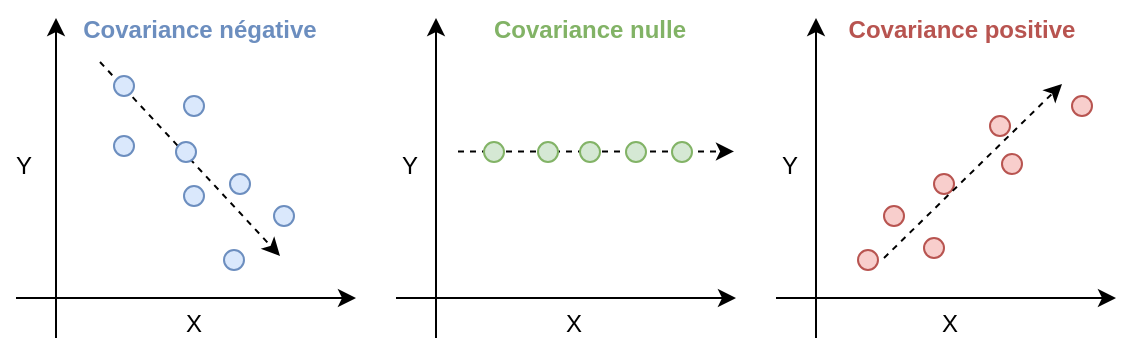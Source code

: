 <mxfile version="15.5.6" type="device"><diagram id="uoVqItjMvez4jv71amy_" name="Page-1"><mxGraphModel dx="813" dy="462" grid="0" gridSize="10" guides="1" tooltips="1" connect="1" arrows="1" fold="1" page="0" pageScale="1" pageWidth="827" pageHeight="1169" math="0" shadow="0"><root><mxCell id="0"/><mxCell id="1" parent="0"/><mxCell id="Dv2pYU81IO_f1xFBnGWM-37" value="" style="endArrow=classic;html=1;rounded=0;dashed=1;" edge="1" parent="1"><mxGeometry width="50" height="50" relative="1" as="geometry"><mxPoint x="301" y="336.71" as="sourcePoint"/><mxPoint x="439" y="336.71" as="targetPoint"/></mxGeometry></mxCell><mxCell id="Dv2pYU81IO_f1xFBnGWM-28" value="" style="endArrow=classic;html=1;rounded=0;dashed=1;" edge="1" parent="1"><mxGeometry width="50" height="50" relative="1" as="geometry"><mxPoint x="122" y="292" as="sourcePoint"/><mxPoint x="212" y="389" as="targetPoint"/></mxGeometry></mxCell><mxCell id="Dv2pYU81IO_f1xFBnGWM-1" value="" style="endArrow=classic;html=1;rounded=0;" edge="1" parent="1"><mxGeometry width="50" height="50" relative="1" as="geometry"><mxPoint x="80" y="410" as="sourcePoint"/><mxPoint x="250" y="410" as="targetPoint"/></mxGeometry></mxCell><mxCell id="Dv2pYU81IO_f1xFBnGWM-2" value="" style="endArrow=classic;html=1;rounded=0;" edge="1" parent="1"><mxGeometry width="50" height="50" relative="1" as="geometry"><mxPoint x="100" y="430" as="sourcePoint"/><mxPoint x="100" y="270" as="targetPoint"/></mxGeometry></mxCell><mxCell id="Dv2pYU81IO_f1xFBnGWM-3" value="" style="endArrow=classic;html=1;rounded=0;" edge="1" parent="1"><mxGeometry width="50" height="50" relative="1" as="geometry"><mxPoint x="460" y="410" as="sourcePoint"/><mxPoint x="630" y="410" as="targetPoint"/></mxGeometry></mxCell><mxCell id="Dv2pYU81IO_f1xFBnGWM-4" value="" style="endArrow=classic;html=1;rounded=0;" edge="1" parent="1"><mxGeometry width="50" height="50" relative="1" as="geometry"><mxPoint x="480" y="430" as="sourcePoint"/><mxPoint x="480" y="270" as="targetPoint"/></mxGeometry></mxCell><mxCell id="Dv2pYU81IO_f1xFBnGWM-5" value="" style="endArrow=classic;html=1;rounded=0;" edge="1" parent="1"><mxGeometry width="50" height="50" relative="1" as="geometry"><mxPoint x="270" y="410" as="sourcePoint"/><mxPoint x="440" y="410" as="targetPoint"/></mxGeometry></mxCell><mxCell id="Dv2pYU81IO_f1xFBnGWM-6" value="" style="endArrow=classic;html=1;rounded=0;" edge="1" parent="1"><mxGeometry width="50" height="50" relative="1" as="geometry"><mxPoint x="290" y="430" as="sourcePoint"/><mxPoint x="290" y="270" as="targetPoint"/></mxGeometry></mxCell><mxCell id="Dv2pYU81IO_f1xFBnGWM-8" value="" style="ellipse;whiteSpace=wrap;html=1;aspect=fixed;fillColor=#dae8fc;strokeColor=#6c8ebf;" vertex="1" parent="1"><mxGeometry x="129" y="299" width="10" height="10" as="geometry"/></mxCell><mxCell id="Dv2pYU81IO_f1xFBnGWM-9" value="" style="ellipse;whiteSpace=wrap;html=1;aspect=fixed;fillColor=#dae8fc;strokeColor=#6c8ebf;" vertex="1" parent="1"><mxGeometry x="129" y="329" width="10" height="10" as="geometry"/></mxCell><mxCell id="Dv2pYU81IO_f1xFBnGWM-10" value="" style="ellipse;whiteSpace=wrap;html=1;aspect=fixed;fillColor=#dae8fc;strokeColor=#6c8ebf;" vertex="1" parent="1"><mxGeometry x="164" y="309" width="10" height="10" as="geometry"/></mxCell><mxCell id="Dv2pYU81IO_f1xFBnGWM-11" value="" style="ellipse;whiteSpace=wrap;html=1;aspect=fixed;fillColor=#dae8fc;strokeColor=#6c8ebf;" vertex="1" parent="1"><mxGeometry x="160" y="332" width="10" height="10" as="geometry"/></mxCell><mxCell id="Dv2pYU81IO_f1xFBnGWM-12" value="" style="ellipse;whiteSpace=wrap;html=1;aspect=fixed;fillColor=#dae8fc;strokeColor=#6c8ebf;" vertex="1" parent="1"><mxGeometry x="164" y="354" width="10" height="10" as="geometry"/></mxCell><mxCell id="Dv2pYU81IO_f1xFBnGWM-13" value="" style="ellipse;whiteSpace=wrap;html=1;aspect=fixed;fillColor=#dae8fc;strokeColor=#6c8ebf;" vertex="1" parent="1"><mxGeometry x="187" y="348" width="10" height="10" as="geometry"/></mxCell><mxCell id="Dv2pYU81IO_f1xFBnGWM-14" value="" style="ellipse;whiteSpace=wrap;html=1;aspect=fixed;fillColor=#dae8fc;strokeColor=#6c8ebf;" vertex="1" parent="1"><mxGeometry x="184" y="386" width="10" height="10" as="geometry"/></mxCell><mxCell id="Dv2pYU81IO_f1xFBnGWM-15" value="" style="ellipse;whiteSpace=wrap;html=1;aspect=fixed;fillColor=#dae8fc;strokeColor=#6c8ebf;" vertex="1" parent="1"><mxGeometry x="209" y="364" width="10" height="10" as="geometry"/></mxCell><mxCell id="Dv2pYU81IO_f1xFBnGWM-20" value="X" style="text;html=1;strokeColor=none;fillColor=none;align=center;verticalAlign=middle;whiteSpace=wrap;rounded=0;" vertex="1" parent="1"><mxGeometry x="139" y="412" width="60" height="21" as="geometry"/></mxCell><mxCell id="Dv2pYU81IO_f1xFBnGWM-21" value="X" style="text;html=1;strokeColor=none;fillColor=none;align=center;verticalAlign=middle;whiteSpace=wrap;rounded=0;" vertex="1" parent="1"><mxGeometry x="329" y="412" width="60" height="21" as="geometry"/></mxCell><mxCell id="Dv2pYU81IO_f1xFBnGWM-22" value="X" style="text;html=1;strokeColor=none;fillColor=none;align=center;verticalAlign=middle;whiteSpace=wrap;rounded=0;" vertex="1" parent="1"><mxGeometry x="517" y="412" width="60" height="21" as="geometry"/></mxCell><mxCell id="Dv2pYU81IO_f1xFBnGWM-25" value="Y" style="text;html=1;strokeColor=none;fillColor=none;align=center;verticalAlign=middle;whiteSpace=wrap;rounded=0;" vertex="1" parent="1"><mxGeometry x="73" y="333" width="22" height="21" as="geometry"/></mxCell><mxCell id="Dv2pYU81IO_f1xFBnGWM-26" value="Y" style="text;html=1;strokeColor=none;fillColor=none;align=center;verticalAlign=middle;whiteSpace=wrap;rounded=0;" vertex="1" parent="1"><mxGeometry x="266" y="333" width="22" height="21" as="geometry"/></mxCell><mxCell id="Dv2pYU81IO_f1xFBnGWM-27" value="Y" style="text;html=1;strokeColor=none;fillColor=none;align=center;verticalAlign=middle;whiteSpace=wrap;rounded=0;" vertex="1" parent="1"><mxGeometry x="456" y="333" width="22" height="21" as="geometry"/></mxCell><mxCell id="Dv2pYU81IO_f1xFBnGWM-31" value="" style="ellipse;whiteSpace=wrap;html=1;aspect=fixed;fillColor=#d5e8d4;strokeColor=#82b366;" vertex="1" parent="1"><mxGeometry x="314" y="332" width="10" height="10" as="geometry"/></mxCell><mxCell id="Dv2pYU81IO_f1xFBnGWM-32" value="" style="ellipse;whiteSpace=wrap;html=1;aspect=fixed;fillColor=#d5e8d4;strokeColor=#82b366;" vertex="1" parent="1"><mxGeometry x="362" y="332" width="10" height="10" as="geometry"/></mxCell><mxCell id="Dv2pYU81IO_f1xFBnGWM-33" value="" style="ellipse;whiteSpace=wrap;html=1;aspect=fixed;fillColor=#d5e8d4;strokeColor=#82b366;" vertex="1" parent="1"><mxGeometry x="385" y="332" width="10" height="10" as="geometry"/></mxCell><mxCell id="Dv2pYU81IO_f1xFBnGWM-34" value="" style="ellipse;whiteSpace=wrap;html=1;aspect=fixed;fillColor=#d5e8d4;strokeColor=#82b366;" vertex="1" parent="1"><mxGeometry x="341" y="332" width="10" height="10" as="geometry"/></mxCell><mxCell id="Dv2pYU81IO_f1xFBnGWM-36" value="" style="ellipse;whiteSpace=wrap;html=1;aspect=fixed;fillColor=#d5e8d4;strokeColor=#82b366;" vertex="1" parent="1"><mxGeometry x="408" y="332" width="10" height="10" as="geometry"/></mxCell><mxCell id="Dv2pYU81IO_f1xFBnGWM-38" value="" style="ellipse;whiteSpace=wrap;html=1;aspect=fixed;fillColor=#f8cecc;strokeColor=#b85450;" vertex="1" parent="1"><mxGeometry x="501" y="386" width="10" height="10" as="geometry"/></mxCell><mxCell id="Dv2pYU81IO_f1xFBnGWM-39" value="" style="ellipse;whiteSpace=wrap;html=1;aspect=fixed;fillColor=#f8cecc;strokeColor=#b85450;" vertex="1" parent="1"><mxGeometry x="514" y="364" width="10" height="10" as="geometry"/></mxCell><mxCell id="Dv2pYU81IO_f1xFBnGWM-40" value="" style="ellipse;whiteSpace=wrap;html=1;aspect=fixed;fillColor=#f8cecc;strokeColor=#b85450;" vertex="1" parent="1"><mxGeometry x="539" y="348" width="10" height="10" as="geometry"/></mxCell><mxCell id="Dv2pYU81IO_f1xFBnGWM-41" value="" style="ellipse;whiteSpace=wrap;html=1;aspect=fixed;fillColor=#f8cecc;strokeColor=#b85450;" vertex="1" parent="1"><mxGeometry x="573" y="338" width="10" height="10" as="geometry"/></mxCell><mxCell id="Dv2pYU81IO_f1xFBnGWM-42" value="" style="ellipse;whiteSpace=wrap;html=1;aspect=fixed;fillColor=#f8cecc;strokeColor=#b85450;" vertex="1" parent="1"><mxGeometry x="567" y="319" width="10" height="10" as="geometry"/></mxCell><mxCell id="Dv2pYU81IO_f1xFBnGWM-43" value="" style="ellipse;whiteSpace=wrap;html=1;aspect=fixed;fillColor=#f8cecc;strokeColor=#b85450;" vertex="1" parent="1"><mxGeometry x="608" y="309" width="10" height="10" as="geometry"/></mxCell><mxCell id="Dv2pYU81IO_f1xFBnGWM-44" value="" style="ellipse;whiteSpace=wrap;html=1;aspect=fixed;fillColor=#f8cecc;strokeColor=#B85450;" vertex="1" parent="1"><mxGeometry x="534" y="380" width="10" height="10" as="geometry"/></mxCell><mxCell id="Dv2pYU81IO_f1xFBnGWM-48" value="&lt;font color=&quot;#6c8ebf&quot;&gt;&lt;b&gt;Covariance négative&lt;/b&gt;&lt;/font&gt;" style="text;html=1;strokeColor=none;fillColor=none;align=center;verticalAlign=middle;whiteSpace=wrap;rounded=0;" vertex="1" parent="1"><mxGeometry x="111" y="261" width="122" height="30" as="geometry"/></mxCell><mxCell id="Dv2pYU81IO_f1xFBnGWM-49" value="&lt;b&gt;&lt;font color=&quot;#b85450&quot;&gt;Covariance positive&lt;/font&gt;&lt;/b&gt;" style="text;html=1;strokeColor=none;fillColor=none;align=center;verticalAlign=middle;whiteSpace=wrap;rounded=0;" vertex="1" parent="1"><mxGeometry x="492" y="261" width="122" height="30" as="geometry"/></mxCell><mxCell id="Dv2pYU81IO_f1xFBnGWM-50" value="&lt;b&gt;&lt;font color=&quot;#82b366&quot;&gt;Covariance nulle&lt;/font&gt;&lt;/b&gt;" style="text;html=1;strokeColor=none;fillColor=none;align=center;verticalAlign=middle;whiteSpace=wrap;rounded=0;" vertex="1" parent="1"><mxGeometry x="306" y="261" width="122" height="30" as="geometry"/></mxCell><mxCell id="Dv2pYU81IO_f1xFBnGWM-51" value="" style="endArrow=classic;html=1;rounded=0;dashed=1;" edge="1" parent="1"><mxGeometry width="50" height="50" relative="1" as="geometry"><mxPoint x="514" y="390" as="sourcePoint"/><mxPoint x="603" y="303" as="targetPoint"/></mxGeometry></mxCell></root></mxGraphModel></diagram></mxfile>